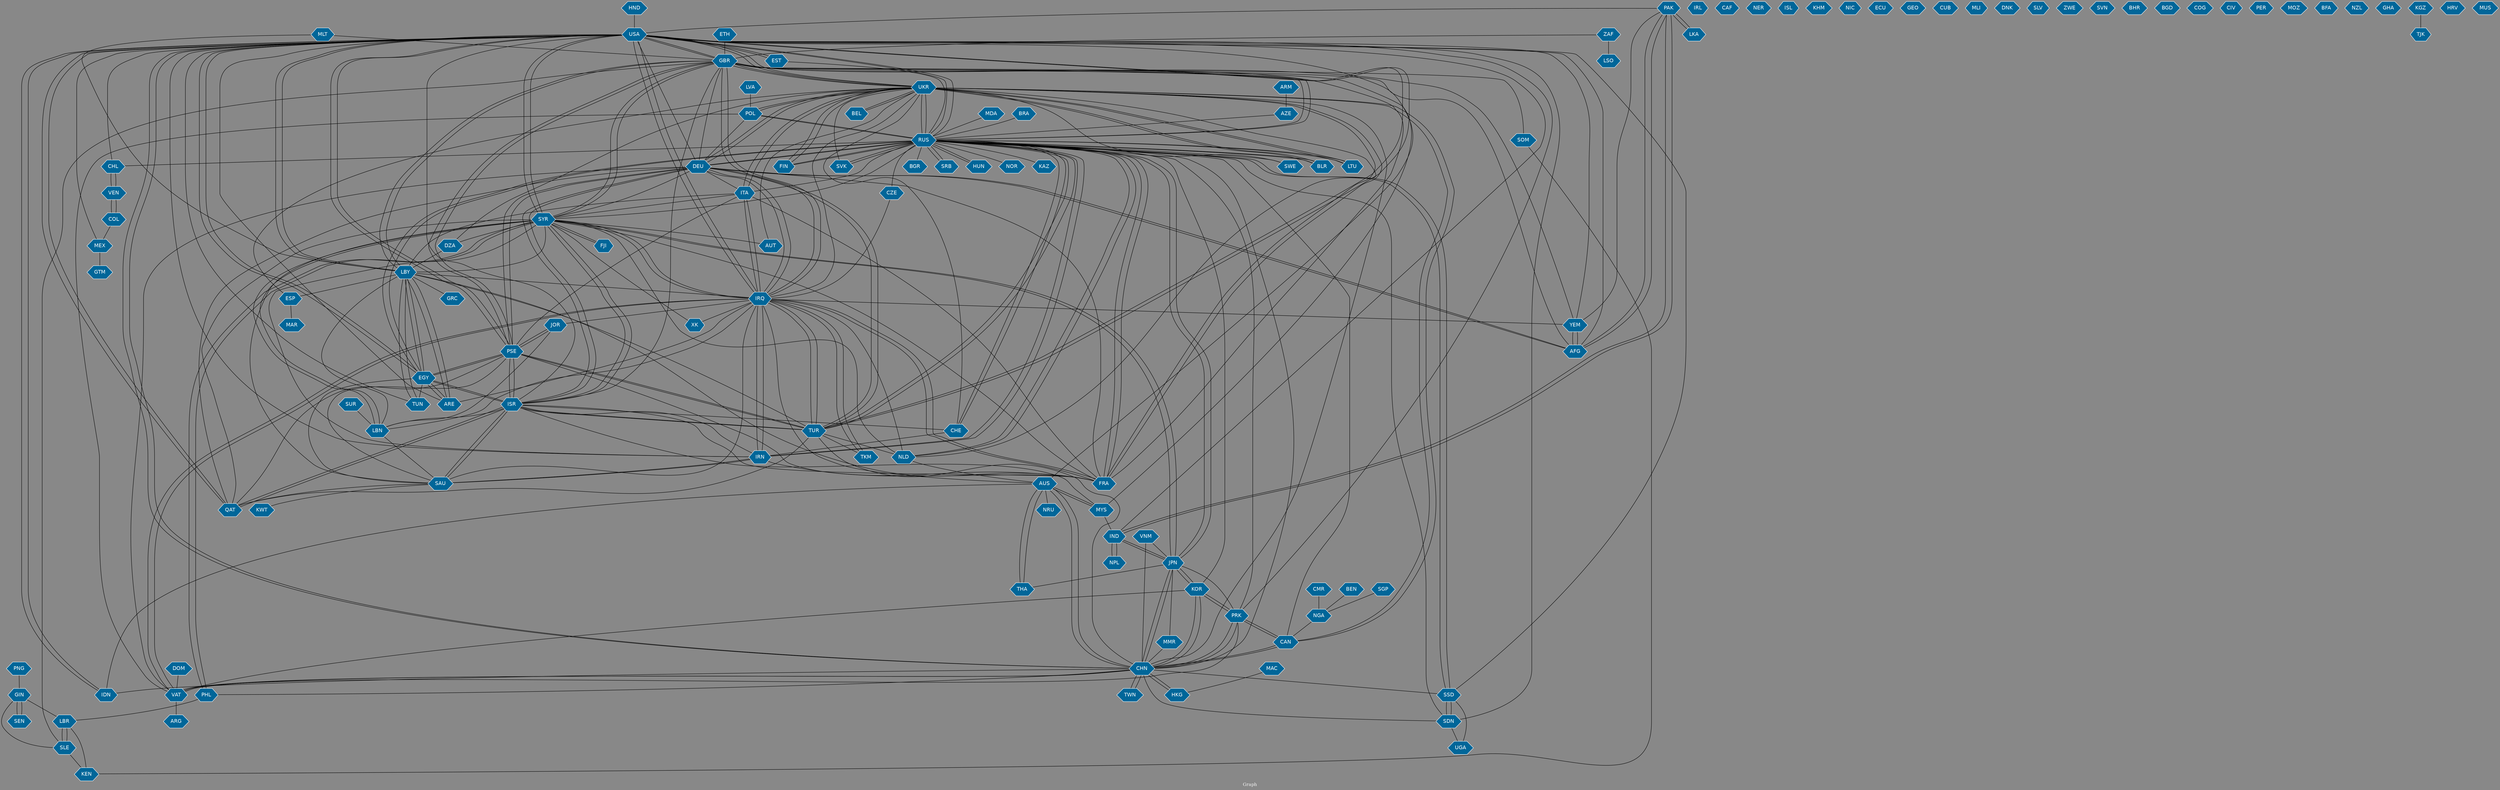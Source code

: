 // Countries together in item graph
graph {
	graph [bgcolor="#888888" fontcolor=white fontsize=12 label="Graph" outputorder=edgesfirst overlap=prism]
	node [color=white fillcolor="#006699" fontcolor=white fontname=Helvetica shape=hexagon style=filled]
	edge [arrowhead=open color=black fontcolor=white fontname=Courier fontsize=12]
		PAK [label=PAK]
		POL [label=POL]
		GBR [label=GBR]
		UKR [label=UKR]
		DEU [label=DEU]
		RUS [label=RUS]
		PHL [label=PHL]
		IRQ [label=IRQ]
		TUR [label=TUR]
		USA [label=USA]
		ISR [label=ISR]
		PSE [label=PSE]
		NLD [label=NLD]
		EGY [label=EGY]
		BRA [label=BRA]
		LBY [label=LBY]
		THA [label=THA]
		CHN [label=CHN]
		SYR [label=SYR]
		VAT [label=VAT]
		LBN [label=LBN]
		JPN [label=JPN]
		MMR [label=MMR]
		FRA [label=FRA]
		IRN [label=IRN]
		AUS [label=AUS]
		NRU [label=NRU]
		PRK [label=PRK]
		SDN [label=SDN]
		LKA [label=LKA]
		AFG [label=AFG]
		SVK [label=SVK]
		SSD [label=SSD]
		IND [label=IND]
		COL [label=COL]
		MEX [label=MEX]
		SOM [label=SOM]
		YEM [label=YEM]
		QAT [label=QAT]
		CAN [label=CAN]
		IRL [label=IRL]
		ARM [label=ARM]
		AZE [label=AZE]
		LBR [label=LBR]
		SAU [label=SAU]
		NGA [label=NGA]
		FIN [label=FIN]
		CAF [label=CAF]
		NER [label=NER]
		JOR [label=JOR]
		MLT [label=MLT]
		SGP [label=SGP]
		BGR [label=BGR]
		SLE [label=SLE]
		CHL [label=CHL]
		LSO [label=LSO]
		ITA [label=ITA]
		ETH [label=ETH]
		ESP [label=ESP]
		MAR [label=MAR]
		HND [label=HND]
		AUT [label=AUT]
		ISL [label=ISL]
		SEN [label=SEN]
		ZAF [label=ZAF]
		CHE [label=CHE]
		KHM [label=KHM]
		VEN [label=VEN]
		KOR [label=KOR]
		KEN [label=KEN]
		HKG [label=HKG]
		IDN [label=IDN]
		CMR [label=CMR]
		SWE [label=SWE]
		NPL [label=NPL]
		NIC [label=NIC]
		TKM [label=TKM]
		EST [label=EST]
		MDA [label=MDA]
		GIN [label=GIN]
		SUR [label=SUR]
		UGA [label=UGA]
		KWT [label=KWT]
		ECU [label=ECU]
		GEO [label=GEO]
		ARG [label=ARG]
		MYS [label=MYS]
		CUB [label=CUB]
		BLR [label=BLR]
		ARE [label=ARE]
		MLI [label=MLI]
		GTM [label=GTM]
		LTU [label=LTU]
		CZE [label=CZE]
		FJI [label=FJI]
		DNK [label=DNK]
		SLV [label=SLV]
		TWN [label=TWN]
		SRB [label=SRB]
		ZWE [label=ZWE]
		SVN [label=SVN]
		BHR [label=BHR]
		DOM [label=DOM]
		TUN [label=TUN]
		GRC [label=GRC]
		BGD [label=BGD]
		VNM [label=VNM]
		HUN [label=HUN]
		DZA [label=DZA]
		XK [label=XK]
		COG [label=COG]
		NOR [label=NOR]
		CIV [label=CIV]
		MAC [label=MAC]
		PNG [label=PNG]
		BEN [label=BEN]
		BEL [label=BEL]
		KAZ [label=KAZ]
		PER [label=PER]
		MOZ [label=MOZ]
		LVA [label=LVA]
		BFA [label=BFA]
		NZL [label=NZL]
		GHA [label=GHA]
		KGZ [label=KGZ]
		TJK [label=TJK]
		HRV [label=HRV]
		MUS [label=MUS]
			SVK -- RUS [weight=2]
			ITA -- IRQ [weight=1]
			IRQ -- DEU [weight=4]
			IND -- JPN [weight=1]
			TUR -- QAT [weight=2]
			VAT -- POL [weight=1]
			VNM -- CHN [weight=2]
			CHN -- PRK [weight=5]
			LBY -- USA [weight=1]
			RUS -- SDN [weight=2]
			USA -- UKR [weight=8]
			ISR -- QAT [weight=1]
			KOR -- PRK [weight=1]
			BLR -- UKR [weight=3]
			EGY -- PSE [weight=25]
			CHN -- IDN [weight=2]
			TUN -- LBY [weight=1]
			AUS -- IRQ [weight=1]
			USA -- SYR [weight=11]
			CAN -- CHN [weight=8]
			PSE -- EGY [weight=19]
			USA -- TUR [weight=2]
			LBN -- SYR [weight=8]
			ZAF -- LSO [weight=2]
			RUS -- SRB [weight=1]
			RUS -- NLD [weight=1]
			TUR -- IRQ [weight=5]
			POL -- DEU [weight=1]
			AFG -- YEM [weight=2]
			PSE -- USA [weight=2]
			ARE -- LBY [weight=2]
			SAU -- IRN [weight=3]
			FRA -- DEU [weight=3]
			IDN -- AUS [weight=3]
			PHL -- LBR [weight=1]
			IRN -- RUS [weight=1]
			IRQ -- NLD [weight=1]
			SSD -- RUS [weight=1]
			TUR -- PSE [weight=5]
			MYS -- IND [weight=1]
			THA -- AUS [weight=1]
			LBY -- FRA [weight=1]
			UKR -- SVK [weight=1]
			LTU -- UKR [weight=1]
			NLD -- AUS [weight=1]
			FRA -- SYR [weight=1]
			MEX -- USA [weight=2]
			SLE -- GBR [weight=1]
			VAT -- CHN [weight=2]
			QAT -- DEU [weight=2]
			FRA -- RUS [weight=2]
			LBN -- LBY [weight=2]
			AUT -- UKR [weight=1]
			POL -- RUS [weight=6]
			DZA -- UKR [weight=1]
			UKR -- ESP [weight=1]
			GBR -- USA [weight=1]
			GIN -- LBR [weight=2]
			LBY -- ITA [weight=1]
			NPL -- IND [weight=1]
			SYR -- USA [weight=4]
			SYR -- IRQ [weight=4]
			RUS -- JPN [weight=5]
			ISR -- SYR [weight=2]
			RUS -- FRA [weight=4]
			IRQ -- USA [weight=16]
			FRA -- IRQ [weight=3]
			RUS -- SVK [weight=2]
			QAT -- SYR [weight=3]
			DOM -- VAT [weight=1]
			SOM -- KEN [weight=1]
			UKR -- BEL [weight=1]
			RUS -- BLR [weight=2]
			POL -- UKR [weight=2]
			PRK -- RUS [weight=1]
			SYR -- XK [weight=1]
			TUR -- RUS [weight=1]
			SWE -- UKR [weight=1]
			IND -- NPL [weight=1]
			SLE -- LBR [weight=4]
			COL -- MEX [weight=1]
			PRK -- CAN [weight=2]
			BRA -- RUS [weight=1]
			AUS -- THA [weight=1]
			TUR -- ISR [weight=3]
			RUS -- TUR [weight=2]
			SDN -- CHN [weight=1]
			TUR -- DEU [weight=2]
			ITA -- RUS [weight=1]
			SAU -- IRQ [weight=3]
			CAN -- RUS [weight=2]
			ISR -- IRN [weight=2]
			SYR -- LBN [weight=7]
			MLT -- LBY [weight=1]
			RUS -- IRN [weight=1]
			SSD -- UGA [weight=1]
			ITA -- UKR [weight=1]
			TUR -- USA [weight=1]
			LBY -- TUR [weight=1]
			SYR -- IRN [weight=1]
			USA -- IRN [weight=1]
			UKR -- POL [weight=5]
			PAK -- LKA [weight=1]
			JPN -- THA [weight=1]
			USA -- EST [weight=1]
			EGY -- ISR [weight=9]
			ISR -- TUR [weight=6]
			GBR -- LBY [weight=1]
			USA -- IRQ [weight=22]
			GBR -- SOM [weight=1]
			CHN -- JPN [weight=4]
			GIN -- SLE [weight=2]
			IRQ -- SYR [weight=4]
			PSE -- ISR [weight=120]
			ISR -- USA [weight=3]
			PSE -- DEU [weight=2]
			SAU -- PSE [weight=2]
			LBR -- KEN [weight=1]
			CHL -- USA [weight=1]
			MAC -- HKG [weight=1]
			VEN -- CHL [weight=1]
			PNG -- GIN [weight=2]
			GBR -- SYR [weight=3]
			RUS -- FIN [weight=4]
			ISR -- PSE [weight=115]
			HND -- USA [weight=1]
			IND -- PAK [weight=3]
			MYS -- AUS [weight=1]
			RUS -- EGY [weight=1]
			SGP -- NGA [weight=1]
			NLD -- RUS [weight=1]
			SRB -- RUS [weight=1]
			ARE -- IRQ [weight=1]
			DEU -- IRQ [weight=9]
			BEN -- NGA [weight=1]
			CHN -- SSD [weight=1]
			SSD -- USA [weight=1]
			SAU -- QAT [weight=1]
			PRK -- KOR [weight=3]
			IRN -- SAU [weight=2]
			MLT -- GBR [weight=1]
			LBY -- EGY [weight=4]
			ISR -- EGY [weight=10]
			USA -- DEU [weight=2]
			JOR -- PSE [weight=1]
			SDN -- USA [weight=1]
			LKA -- PAK [weight=2]
			UKR -- DEU [weight=17]
			AZE -- RUS [weight=1]
			EGY -- ARE [weight=3]
			PSE -- TUR [weight=5]
			SSD -- SDN [weight=5]
			SAU -- KWT [weight=1]
			JPN -- KOR [weight=2]
			IRQ -- YEM [weight=2]
			IRQ -- VAT [weight=2]
			MDA -- RUS [weight=1]
			TUR -- TKM [weight=1]
			IRQ -- ITA [weight=1]
			CHE -- UKR [weight=1]
			TUR -- NLD [weight=1]
			FIN -- RUS [weight=4]
			VAT -- DEU [weight=1]
			USA -- CHN [weight=2]
			LBR -- SLE [weight=3]
			RUS -- NOR [weight=1]
			FRA -- UKR [weight=3]
			USA -- IDN [weight=1]
			CHN -- HKG [weight=2]
			IRQ -- GBR [weight=2]
			RUS -- SSD [weight=1]
			CHE -- RUS [weight=3]
			IRQ -- TKM [weight=1]
			IRQ -- XK [weight=1]
			TKM -- IRQ [weight=1]
			AFG -- GBR [weight=1]
			CHN -- CAN [weight=3]
			ISR -- CHE [weight=1]
			SYR -- ISR [weight=3]
			VAT -- ARG [weight=2]
			RUS -- DEU [weight=10]
			QAT -- ISR [weight=1]
			EST -- RUS [weight=1]
			JPN -- MMR [weight=1]
			PSE -- JOR [weight=1]
			PAK -- IND [weight=2]
			PRK -- USA [weight=1]
			PAK -- YEM [weight=3]
			PSE -- ITA [weight=1]
			SYR -- AUT [weight=1]
			QAT -- USA [weight=1]
			IRN -- FRA [weight=1]
			CZE -- IRQ [weight=2]
			IND -- USA [weight=1]
			CHN -- AUS [weight=4]
			USA -- ARE [weight=1]
			CHN -- TWN [weight=2]
			EGY -- USA [weight=1]
			RUS -- POL [weight=10]
			SUR -- LBN [weight=1]
			PAK -- AFG [weight=2]
			KOR -- CHN [weight=5]
			VAT -- PRK [weight=2]
			JPN -- IND [weight=2]
			LBY -- IRQ [weight=1]
			FIN -- UKR [weight=1]
			AUS -- NRU [weight=1]
			SYR -- RUS [weight=1]
			LBY -- ARE [weight=3]
			FRA -- GBR [weight=1]
			KOR -- JPN [weight=1]
			UKR -- FIN [weight=3]
			CAN -- PRK [weight=2]
			IRQ -- UKR [weight=1]
			CHL -- VEN [weight=1]
			MYS -- ISR [weight=1]
			CHE -- IRN [weight=5]
			UKR -- GBR [weight=2]
			RUS -- CZE [weight=2]
			IRQ -- JOR [weight=2]
			CHN -- PHL [weight=3]
			RUS -- UKR [weight=143]
			NGA -- CAN [weight=1]
			FRA -- PSE [weight=2]
			USA -- PSE [weight=5]
			IRQ -- FRA [weight=2]
			USA -- QAT [weight=1]
			CHN -- KOR [weight=1]
			SLE -- KEN [weight=1]
			BEL -- UKR [weight=1]
			YEM -- AFG [weight=1]
			USA -- AUS [weight=1]
			DEU -- UKR [weight=9]
			UKR -- RUS [weight=144]
			EGY -- SAU [weight=1]
			RUS -- KAZ [weight=1]
			UKR -- LTU [weight=1]
			USA -- EGY [weight=1]
			LVA -- POL [weight=1]
			CAN -- UKR [weight=1]
			VEN -- COL [weight=2]
			ETH -- GBR [weight=1]
			RUS -- BGR [weight=1]
			RUS -- CHE [weight=3]
			UKR -- ITA [weight=1]
			HUN -- RUS [weight=1]
			QAT -- PSE [weight=1]
			LBY -- ESP [weight=1]
			DEU -- TUR [weight=1]
			SAU -- ISR [weight=1]
			KOR -- RUS [weight=1]
			RUS -- USA [weight=6]
			FRA -- ITA [weight=1]
			FRA -- ISR [weight=1]
			VNM -- JPN [weight=1]
			AUS -- CHN [weight=6]
			SYR -- GBR [weight=2]
			IRQ -- TUR [weight=3]
			RUS -- CHN [weight=1]
			MMR -- CHN [weight=1]
			UKR -- FRA [weight=2]
			RUS -- LTU [weight=3]
			LTU -- RUS [weight=1]
			PRK -- CHN [weight=3]
			KGZ -- TJK [weight=1]
			CHN -- TUR [weight=1]
			LBY -- TUN [weight=2]
			DEU -- PSE [weight=1]
			SEN -- GIN [weight=1]
			EGY -- TUN [weight=2]
			IRQ -- LBN [weight=1]
			UKR -- NLD [weight=1]
			AFG -- USA [weight=2]
			USA -- LBY [weight=1]
			LBY -- GBR [weight=1]
			USA -- TUN [weight=1]
			GBR -- PSE [weight=6]
			SDN -- SSD [weight=12]
			JPN -- CHN [weight=8]
			PSE -- GBR [weight=3]
			ARE -- EGY [weight=2]
			IRN -- IRQ [weight=8]
			DEU -- SYR [weight=2]
			FJI -- SYR [weight=4]
			AFG -- DEU [weight=2]
			IDN -- USA [weight=1]
			TWN -- CHN [weight=2]
			JOR -- LBN [weight=2]
			DEU -- RUS [weight=10]
			IRQ -- IRN [weight=8]
			CHN -- USA [weight=3]
			SYR -- FJI [weight=2]
			BLR -- RUS [weight=6]
			DEU -- ITA [weight=1]
			COL -- VEN [weight=1]
			GBR -- DEU [weight=1]
			SYR -- DZA [weight=1]
			ISR -- LBN [weight=1]
			UKR -- USA [weight=5]
			USA -- RUS [weight=10]
			HKG -- CHN [weight=3]
			RUS -- HUN [weight=1]
			SYR -- SAU [weight=3]
			SYR -- NLD [weight=1]
			GBR -- IRQ [weight=12]
			CMR -- NGA [weight=2]
			DEU -- AFG [weight=2]
			CHN -- VAT [weight=1]
			PAK -- USA [weight=1]
			ISR -- SAU [weight=1]
			ITA -- SYR [weight=1]
			VAT -- IRQ [weight=3]
			RUS -- CHL [weight=1]
			MEX -- GTM [weight=1]
			PHL -- SYR [weight=4]
			DZA -- LBY [weight=1]
			ISR -- GBR [weight=1]
			CHN -- UKR [weight=2]
			VAT -- KOR [weight=3]
			ISR -- DEU [weight=1]
			EGY -- LBY [weight=4]
			ARM -- AZE [weight=3]
			SDN -- UGA [weight=1]
			DEU -- ISR [weight=2]
			SYR -- LBY [weight=1]
			UKR -- BLR [weight=2]
			ZAF -- GBR [weight=1]
			EGY -- RUS [weight=1]
			UKR -- CAN [weight=1]
			GBR -- MYS [weight=1]
			SYR -- JPN [weight=4]
			LBY -- GRC [weight=1]
			JPN -- SYR [weight=2]
			YEM -- GBR [weight=1]
			GIN -- SEN [weight=3]
			GBR -- UKR [weight=1]
			YEM -- USA [weight=1]
			GBR -- RUS [weight=3]
			SYR -- PHL [weight=4]
			JPN -- RUS [weight=5]
			RUS -- GBR [weight=1]
			LBN -- SAU [weight=2]
			ESP -- MAR [weight=1]
			PRK -- JPN [weight=1]
			RUS -- SWE [weight=1]
			USA -- GBR [weight=1]
			AFG -- PAK [weight=1]
			EST -- USA [weight=1]
			AUS -- MYS [weight=1]
}